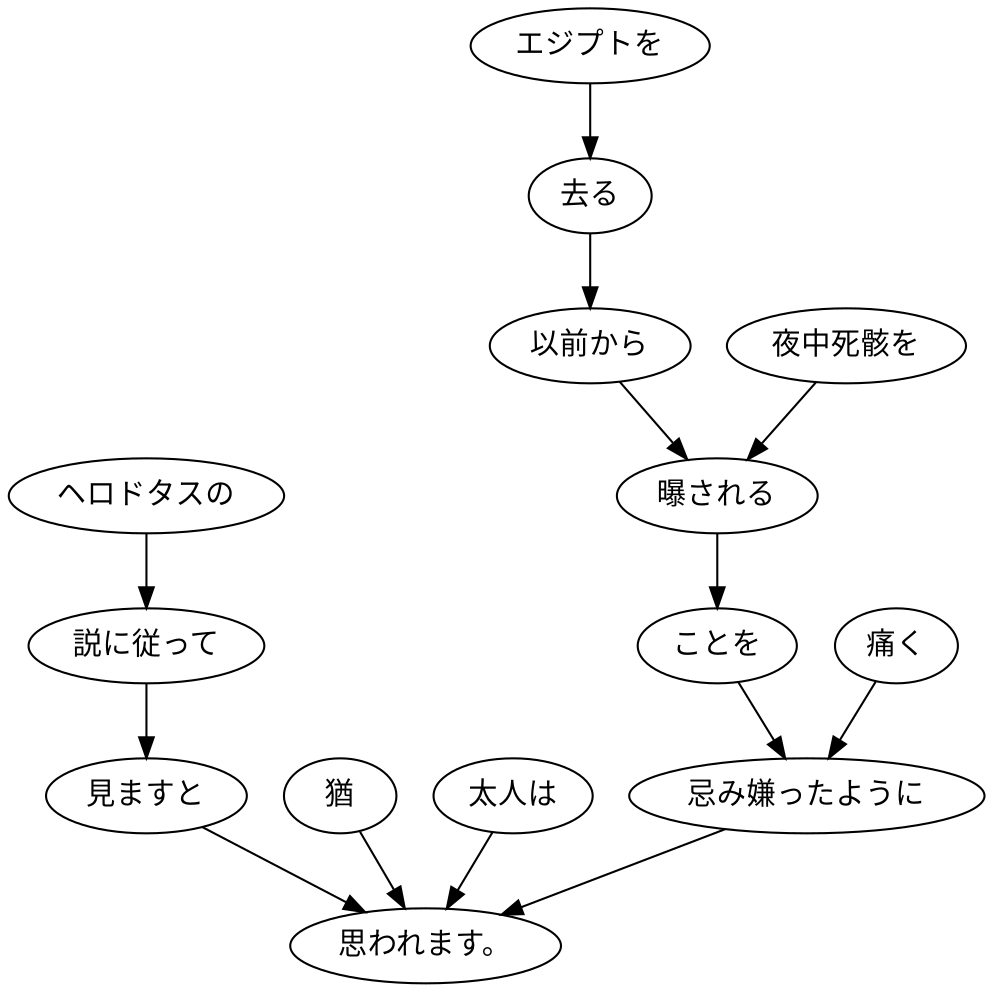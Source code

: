 digraph graph1487 {
	node0 [label="ヘロドタスの"];
	node1 [label="説に従って"];
	node2 [label="見ますと"];
	node3 [label="猶"];
	node4 [label="太人は"];
	node5 [label="エジプトを"];
	node6 [label="去る"];
	node7 [label="以前から"];
	node8 [label="夜中死骸を"];
	node9 [label="曝される"];
	node10 [label="ことを"];
	node11 [label="痛く"];
	node12 [label="忌み嫌ったように"];
	node13 [label="思われます。"];
	node0 -> node1;
	node1 -> node2;
	node2 -> node13;
	node3 -> node13;
	node4 -> node13;
	node5 -> node6;
	node6 -> node7;
	node7 -> node9;
	node8 -> node9;
	node9 -> node10;
	node10 -> node12;
	node11 -> node12;
	node12 -> node13;
}
